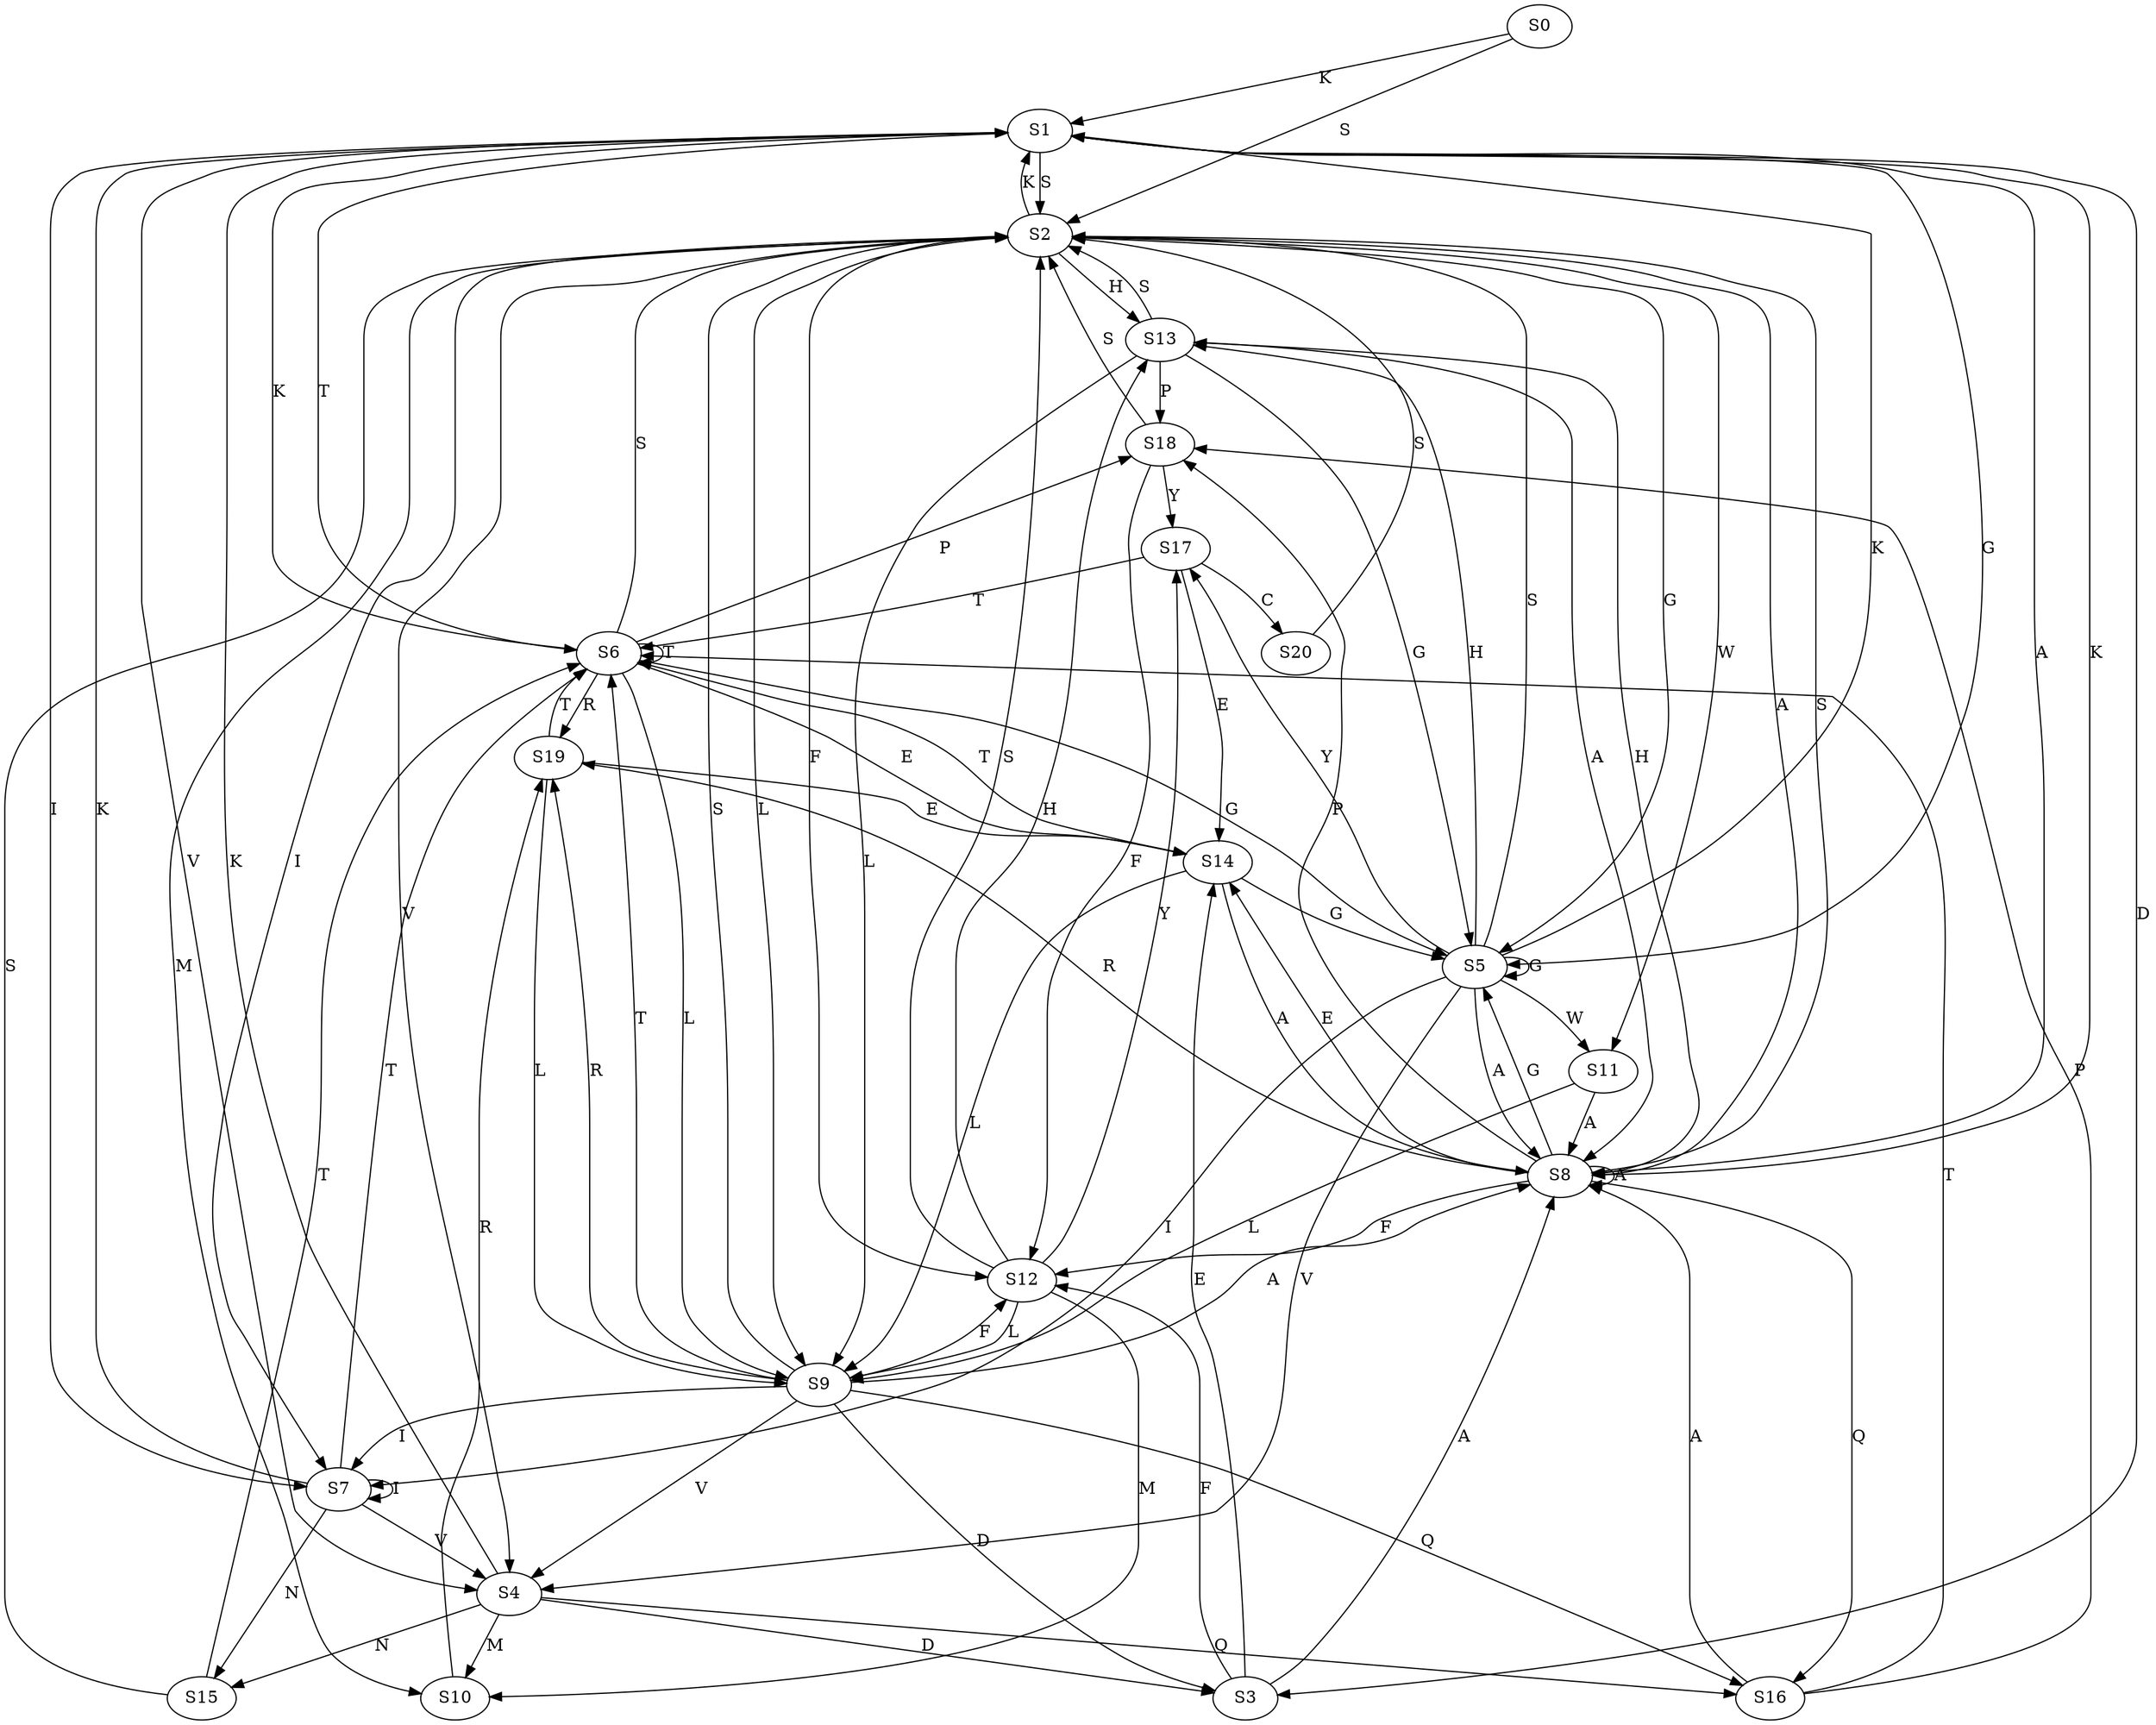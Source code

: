 strict digraph  {
	S0 -> S1 [ label = K ];
	S0 -> S2 [ label = S ];
	S1 -> S3 [ label = D ];
	S1 -> S4 [ label = V ];
	S1 -> S5 [ label = G ];
	S1 -> S6 [ label = T ];
	S1 -> S7 [ label = I ];
	S1 -> S2 [ label = S ];
	S1 -> S8 [ label = A ];
	S2 -> S9 [ label = L ];
	S2 -> S5 [ label = G ];
	S2 -> S1 [ label = K ];
	S2 -> S8 [ label = A ];
	S2 -> S4 [ label = V ];
	S2 -> S10 [ label = M ];
	S2 -> S11 [ label = W ];
	S2 -> S7 [ label = I ];
	S2 -> S12 [ label = F ];
	S2 -> S13 [ label = H ];
	S3 -> S8 [ label = A ];
	S3 -> S12 [ label = F ];
	S3 -> S14 [ label = E ];
	S4 -> S10 [ label = M ];
	S4 -> S15 [ label = N ];
	S4 -> S1 [ label = K ];
	S4 -> S16 [ label = Q ];
	S4 -> S3 [ label = D ];
	S5 -> S11 [ label = W ];
	S5 -> S4 [ label = V ];
	S5 -> S8 [ label = A ];
	S5 -> S17 [ label = Y ];
	S5 -> S13 [ label = H ];
	S5 -> S1 [ label = K ];
	S5 -> S2 [ label = S ];
	S5 -> S7 [ label = I ];
	S5 -> S5 [ label = G ];
	S6 -> S1 [ label = K ];
	S6 -> S18 [ label = P ];
	S6 -> S6 [ label = T ];
	S6 -> S9 [ label = L ];
	S6 -> S19 [ label = R ];
	S6 -> S2 [ label = S ];
	S6 -> S5 [ label = G ];
	S6 -> S14 [ label = E ];
	S7 -> S15 [ label = N ];
	S7 -> S1 [ label = K ];
	S7 -> S6 [ label = T ];
	S7 -> S7 [ label = I ];
	S7 -> S4 [ label = V ];
	S8 -> S18 [ label = P ];
	S8 -> S1 [ label = K ];
	S8 -> S8 [ label = A ];
	S8 -> S5 [ label = G ];
	S8 -> S13 [ label = H ];
	S8 -> S14 [ label = E ];
	S8 -> S2 [ label = S ];
	S8 -> S12 [ label = F ];
	S8 -> S16 [ label = Q ];
	S8 -> S19 [ label = R ];
	S9 -> S4 [ label = V ];
	S9 -> S8 [ label = A ];
	S9 -> S12 [ label = F ];
	S9 -> S3 [ label = D ];
	S9 -> S2 [ label = S ];
	S9 -> S7 [ label = I ];
	S9 -> S6 [ label = T ];
	S9 -> S19 [ label = R ];
	S9 -> S16 [ label = Q ];
	S10 -> S19 [ label = R ];
	S11 -> S8 [ label = A ];
	S11 -> S9 [ label = L ];
	S12 -> S10 [ label = M ];
	S12 -> S2 [ label = S ];
	S12 -> S17 [ label = Y ];
	S12 -> S13 [ label = H ];
	S12 -> S9 [ label = L ];
	S13 -> S8 [ label = A ];
	S13 -> S18 [ label = P ];
	S13 -> S2 [ label = S ];
	S13 -> S5 [ label = G ];
	S13 -> S9 [ label = L ];
	S14 -> S5 [ label = G ];
	S14 -> S8 [ label = A ];
	S14 -> S9 [ label = L ];
	S14 -> S6 [ label = T ];
	S15 -> S6 [ label = T ];
	S15 -> S2 [ label = S ];
	S16 -> S8 [ label = A ];
	S16 -> S6 [ label = T ];
	S16 -> S18 [ label = P ];
	S17 -> S14 [ label = E ];
	S17 -> S6 [ label = T ];
	S17 -> S20 [ label = C ];
	S18 -> S2 [ label = S ];
	S18 -> S12 [ label = F ];
	S18 -> S17 [ label = Y ];
	S19 -> S14 [ label = E ];
	S19 -> S6 [ label = T ];
	S19 -> S9 [ label = L ];
	S20 -> S2 [ label = S ];
}
